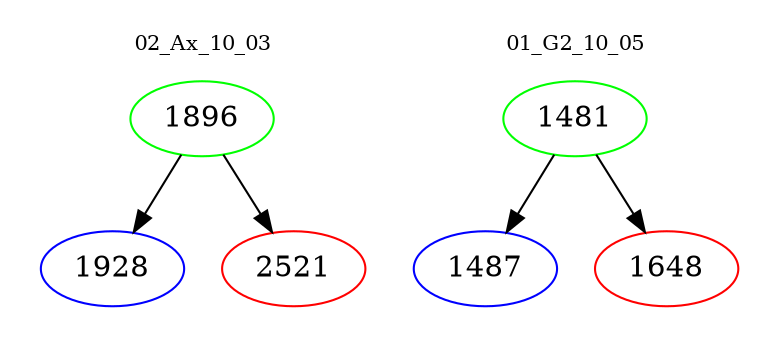 digraph{
subgraph cluster_0 {
color = white
label = "02_Ax_10_03";
fontsize=10;
T0_1896 [label="1896", color="green"]
T0_1896 -> T0_1928 [color="black"]
T0_1928 [label="1928", color="blue"]
T0_1896 -> T0_2521 [color="black"]
T0_2521 [label="2521", color="red"]
}
subgraph cluster_1 {
color = white
label = "01_G2_10_05";
fontsize=10;
T1_1481 [label="1481", color="green"]
T1_1481 -> T1_1487 [color="black"]
T1_1487 [label="1487", color="blue"]
T1_1481 -> T1_1648 [color="black"]
T1_1648 [label="1648", color="red"]
}
}
